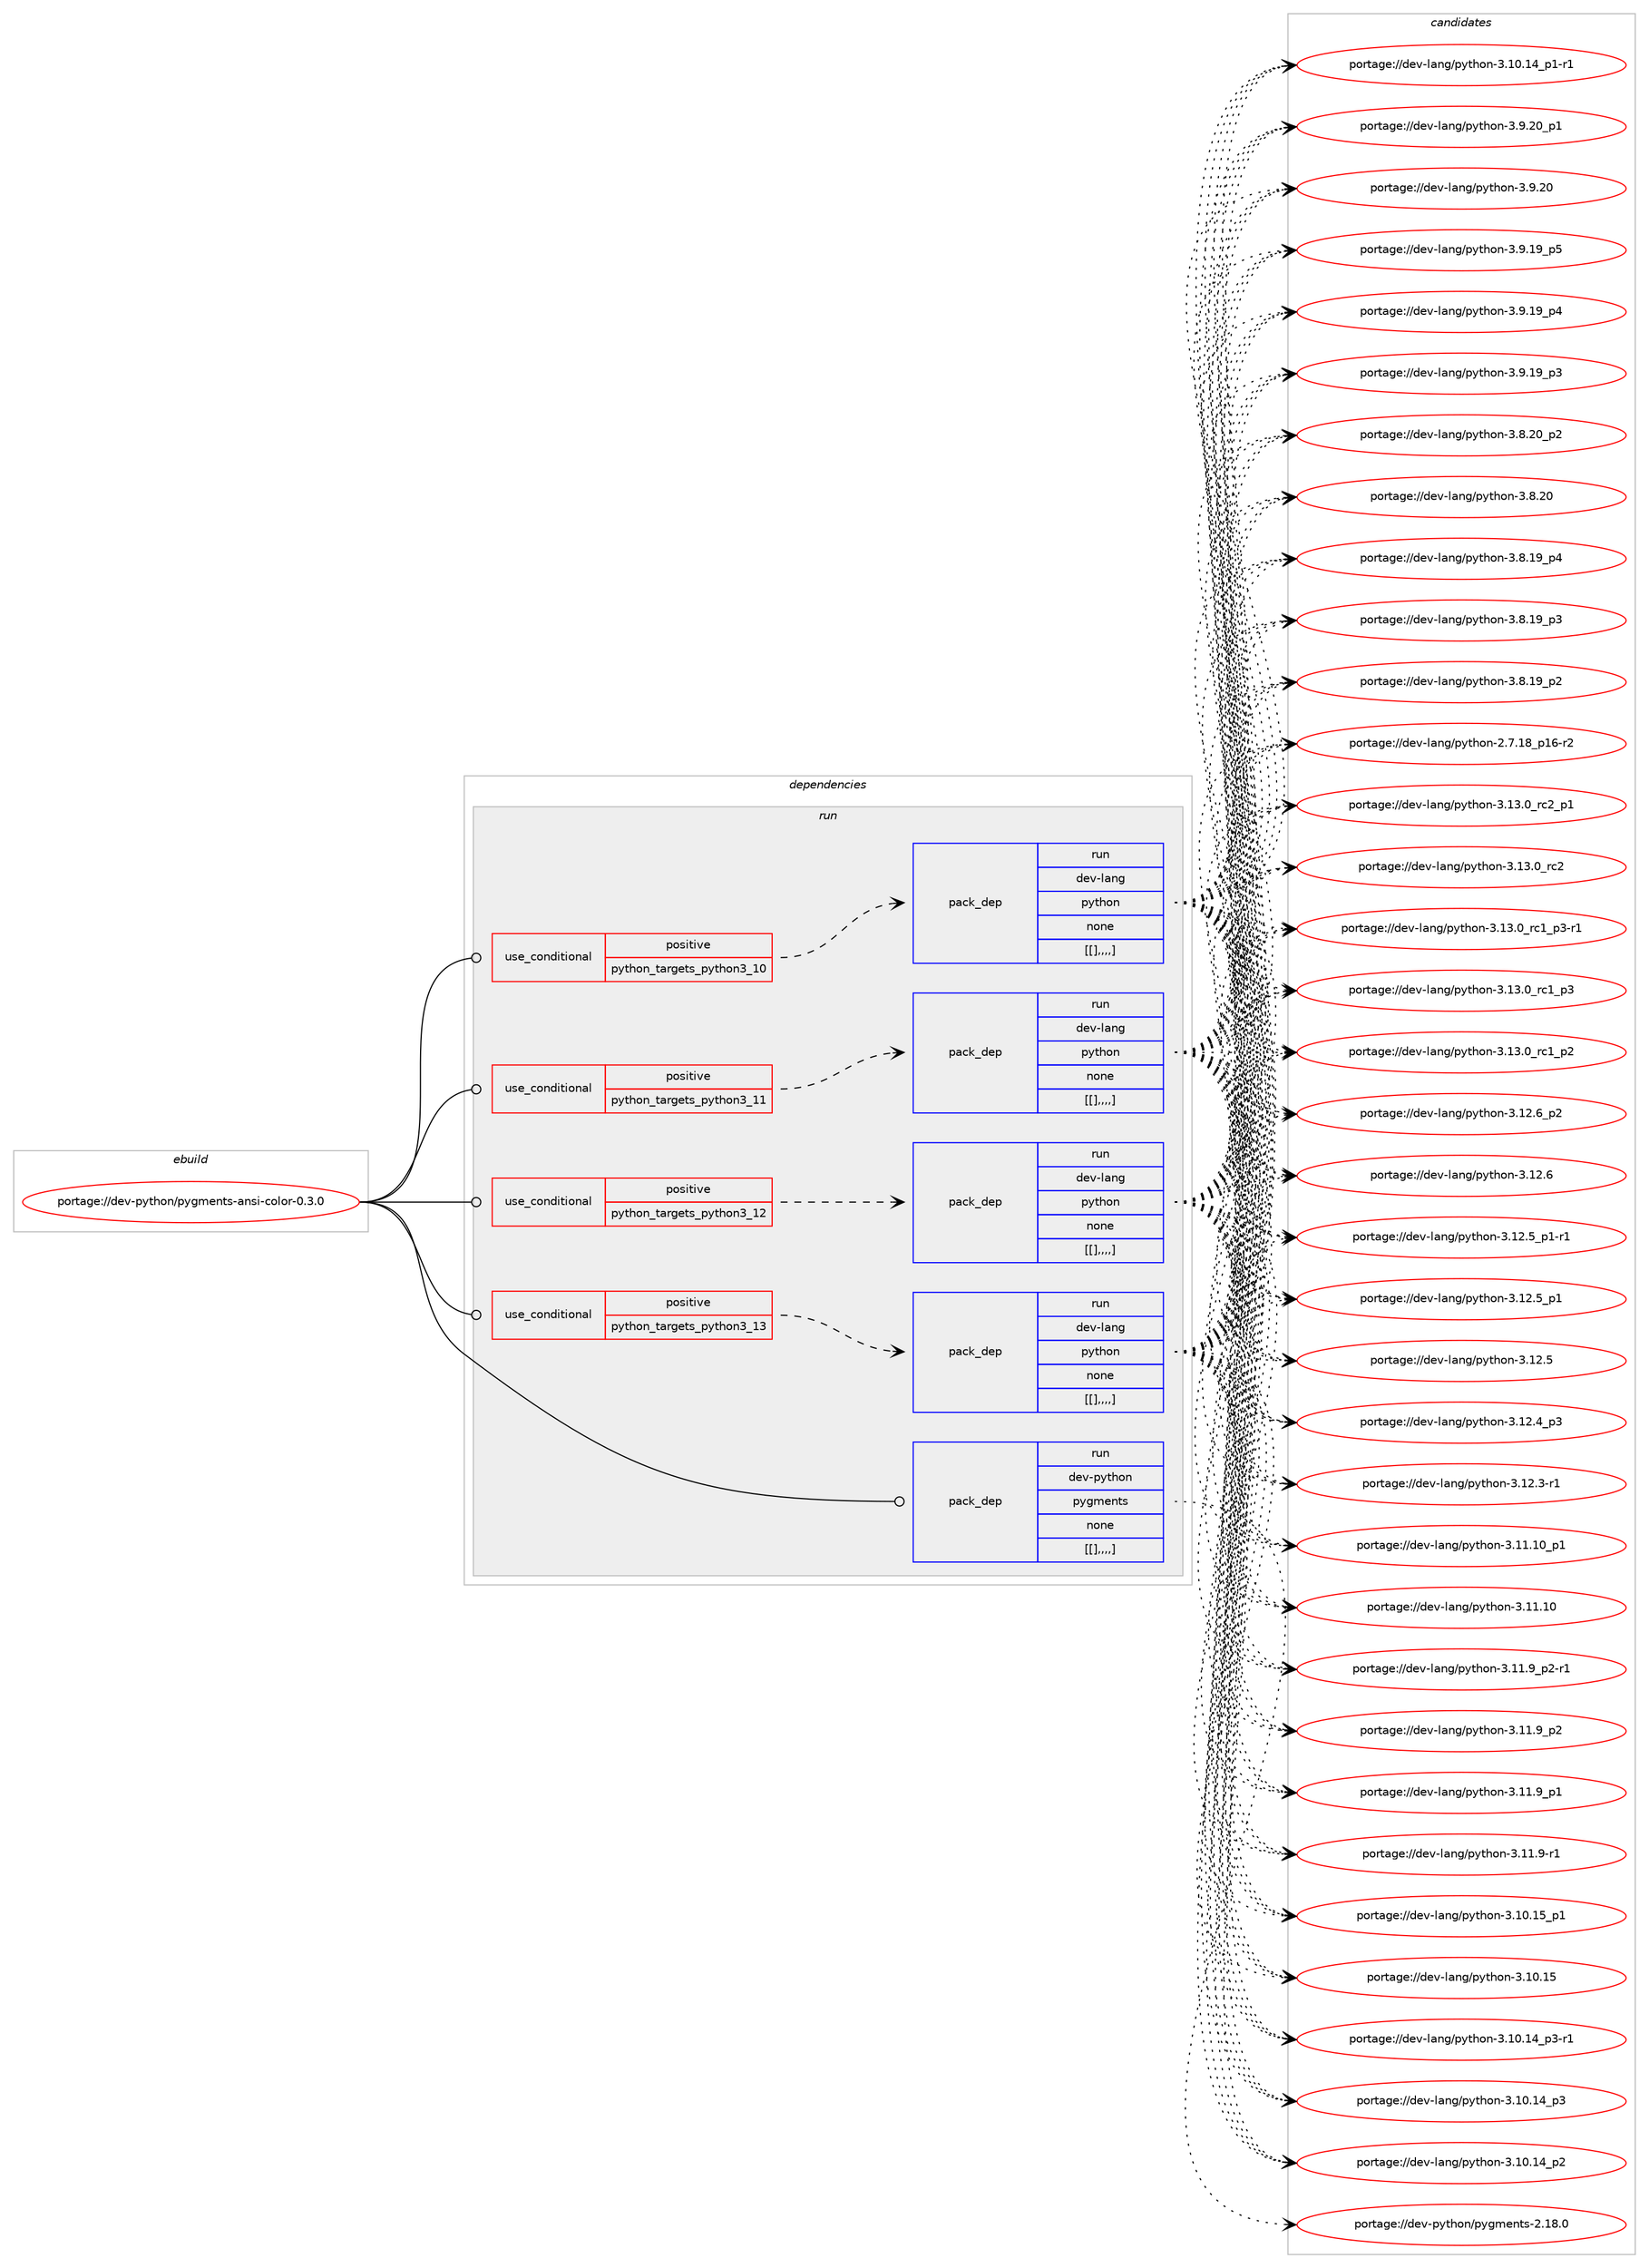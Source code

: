 digraph prolog {

# *************
# Graph options
# *************

newrank=true;
concentrate=true;
compound=true;
graph [rankdir=LR,fontname=Helvetica,fontsize=10,ranksep=1.5];#, ranksep=2.5, nodesep=0.2];
edge  [arrowhead=vee];
node  [fontname=Helvetica,fontsize=10];

# **********
# The ebuild
# **********

subgraph cluster_leftcol {
color=gray;
label=<<i>ebuild</i>>;
id [label="portage://dev-python/pygments-ansi-color-0.3.0", color=red, width=4, href="../dev-python/pygments-ansi-color-0.3.0.svg"];
}

# ****************
# The dependencies
# ****************

subgraph cluster_midcol {
color=gray;
label=<<i>dependencies</i>>;
subgraph cluster_compile {
fillcolor="#eeeeee";
style=filled;
label=<<i>compile</i>>;
}
subgraph cluster_compileandrun {
fillcolor="#eeeeee";
style=filled;
label=<<i>compile and run</i>>;
}
subgraph cluster_run {
fillcolor="#eeeeee";
style=filled;
label=<<i>run</i>>;
subgraph cond38429 {
dependency159273 [label=<<TABLE BORDER="0" CELLBORDER="1" CELLSPACING="0" CELLPADDING="4"><TR><TD ROWSPAN="3" CELLPADDING="10">use_conditional</TD></TR><TR><TD>positive</TD></TR><TR><TD>python_targets_python3_10</TD></TR></TABLE>>, shape=none, color=red];
subgraph pack119619 {
dependency159274 [label=<<TABLE BORDER="0" CELLBORDER="1" CELLSPACING="0" CELLPADDING="4" WIDTH="220"><TR><TD ROWSPAN="6" CELLPADDING="30">pack_dep</TD></TR><TR><TD WIDTH="110">run</TD></TR><TR><TD>dev-lang</TD></TR><TR><TD>python</TD></TR><TR><TD>none</TD></TR><TR><TD>[[],,,,]</TD></TR></TABLE>>, shape=none, color=blue];
}
dependency159273:e -> dependency159274:w [weight=20,style="dashed",arrowhead="vee"];
}
id:e -> dependency159273:w [weight=20,style="solid",arrowhead="odot"];
subgraph cond38430 {
dependency159275 [label=<<TABLE BORDER="0" CELLBORDER="1" CELLSPACING="0" CELLPADDING="4"><TR><TD ROWSPAN="3" CELLPADDING="10">use_conditional</TD></TR><TR><TD>positive</TD></TR><TR><TD>python_targets_python3_11</TD></TR></TABLE>>, shape=none, color=red];
subgraph pack119620 {
dependency159276 [label=<<TABLE BORDER="0" CELLBORDER="1" CELLSPACING="0" CELLPADDING="4" WIDTH="220"><TR><TD ROWSPAN="6" CELLPADDING="30">pack_dep</TD></TR><TR><TD WIDTH="110">run</TD></TR><TR><TD>dev-lang</TD></TR><TR><TD>python</TD></TR><TR><TD>none</TD></TR><TR><TD>[[],,,,]</TD></TR></TABLE>>, shape=none, color=blue];
}
dependency159275:e -> dependency159276:w [weight=20,style="dashed",arrowhead="vee"];
}
id:e -> dependency159275:w [weight=20,style="solid",arrowhead="odot"];
subgraph cond38431 {
dependency159277 [label=<<TABLE BORDER="0" CELLBORDER="1" CELLSPACING="0" CELLPADDING="4"><TR><TD ROWSPAN="3" CELLPADDING="10">use_conditional</TD></TR><TR><TD>positive</TD></TR><TR><TD>python_targets_python3_12</TD></TR></TABLE>>, shape=none, color=red];
subgraph pack119621 {
dependency159278 [label=<<TABLE BORDER="0" CELLBORDER="1" CELLSPACING="0" CELLPADDING="4" WIDTH="220"><TR><TD ROWSPAN="6" CELLPADDING="30">pack_dep</TD></TR><TR><TD WIDTH="110">run</TD></TR><TR><TD>dev-lang</TD></TR><TR><TD>python</TD></TR><TR><TD>none</TD></TR><TR><TD>[[],,,,]</TD></TR></TABLE>>, shape=none, color=blue];
}
dependency159277:e -> dependency159278:w [weight=20,style="dashed",arrowhead="vee"];
}
id:e -> dependency159277:w [weight=20,style="solid",arrowhead="odot"];
subgraph cond38432 {
dependency159279 [label=<<TABLE BORDER="0" CELLBORDER="1" CELLSPACING="0" CELLPADDING="4"><TR><TD ROWSPAN="3" CELLPADDING="10">use_conditional</TD></TR><TR><TD>positive</TD></TR><TR><TD>python_targets_python3_13</TD></TR></TABLE>>, shape=none, color=red];
subgraph pack119622 {
dependency159280 [label=<<TABLE BORDER="0" CELLBORDER="1" CELLSPACING="0" CELLPADDING="4" WIDTH="220"><TR><TD ROWSPAN="6" CELLPADDING="30">pack_dep</TD></TR><TR><TD WIDTH="110">run</TD></TR><TR><TD>dev-lang</TD></TR><TR><TD>python</TD></TR><TR><TD>none</TD></TR><TR><TD>[[],,,,]</TD></TR></TABLE>>, shape=none, color=blue];
}
dependency159279:e -> dependency159280:w [weight=20,style="dashed",arrowhead="vee"];
}
id:e -> dependency159279:w [weight=20,style="solid",arrowhead="odot"];
subgraph pack119623 {
dependency159281 [label=<<TABLE BORDER="0" CELLBORDER="1" CELLSPACING="0" CELLPADDING="4" WIDTH="220"><TR><TD ROWSPAN="6" CELLPADDING="30">pack_dep</TD></TR><TR><TD WIDTH="110">run</TD></TR><TR><TD>dev-python</TD></TR><TR><TD>pygments</TD></TR><TR><TD>none</TD></TR><TR><TD>[[],,,,]</TD></TR></TABLE>>, shape=none, color=blue];
}
id:e -> dependency159281:w [weight=20,style="solid",arrowhead="odot"];
}
}

# **************
# The candidates
# **************

subgraph cluster_choices {
rank=same;
color=gray;
label=<<i>candidates</i>>;

subgraph choice119619 {
color=black;
nodesep=1;
choice100101118451089711010347112121116104111110455146495146489511499509511249 [label="portage://dev-lang/python-3.13.0_rc2_p1", color=red, width=4,href="../dev-lang/python-3.13.0_rc2_p1.svg"];
choice10010111845108971101034711212111610411111045514649514648951149950 [label="portage://dev-lang/python-3.13.0_rc2", color=red, width=4,href="../dev-lang/python-3.13.0_rc2.svg"];
choice1001011184510897110103471121211161041111104551464951464895114994995112514511449 [label="portage://dev-lang/python-3.13.0_rc1_p3-r1", color=red, width=4,href="../dev-lang/python-3.13.0_rc1_p3-r1.svg"];
choice100101118451089711010347112121116104111110455146495146489511499499511251 [label="portage://dev-lang/python-3.13.0_rc1_p3", color=red, width=4,href="../dev-lang/python-3.13.0_rc1_p3.svg"];
choice100101118451089711010347112121116104111110455146495146489511499499511250 [label="portage://dev-lang/python-3.13.0_rc1_p2", color=red, width=4,href="../dev-lang/python-3.13.0_rc1_p2.svg"];
choice100101118451089711010347112121116104111110455146495046549511250 [label="portage://dev-lang/python-3.12.6_p2", color=red, width=4,href="../dev-lang/python-3.12.6_p2.svg"];
choice10010111845108971101034711212111610411111045514649504654 [label="portage://dev-lang/python-3.12.6", color=red, width=4,href="../dev-lang/python-3.12.6.svg"];
choice1001011184510897110103471121211161041111104551464950465395112494511449 [label="portage://dev-lang/python-3.12.5_p1-r1", color=red, width=4,href="../dev-lang/python-3.12.5_p1-r1.svg"];
choice100101118451089711010347112121116104111110455146495046539511249 [label="portage://dev-lang/python-3.12.5_p1", color=red, width=4,href="../dev-lang/python-3.12.5_p1.svg"];
choice10010111845108971101034711212111610411111045514649504653 [label="portage://dev-lang/python-3.12.5", color=red, width=4,href="../dev-lang/python-3.12.5.svg"];
choice100101118451089711010347112121116104111110455146495046529511251 [label="portage://dev-lang/python-3.12.4_p3", color=red, width=4,href="../dev-lang/python-3.12.4_p3.svg"];
choice100101118451089711010347112121116104111110455146495046514511449 [label="portage://dev-lang/python-3.12.3-r1", color=red, width=4,href="../dev-lang/python-3.12.3-r1.svg"];
choice10010111845108971101034711212111610411111045514649494649489511249 [label="portage://dev-lang/python-3.11.10_p1", color=red, width=4,href="../dev-lang/python-3.11.10_p1.svg"];
choice1001011184510897110103471121211161041111104551464949464948 [label="portage://dev-lang/python-3.11.10", color=red, width=4,href="../dev-lang/python-3.11.10.svg"];
choice1001011184510897110103471121211161041111104551464949465795112504511449 [label="portage://dev-lang/python-3.11.9_p2-r1", color=red, width=4,href="../dev-lang/python-3.11.9_p2-r1.svg"];
choice100101118451089711010347112121116104111110455146494946579511250 [label="portage://dev-lang/python-3.11.9_p2", color=red, width=4,href="../dev-lang/python-3.11.9_p2.svg"];
choice100101118451089711010347112121116104111110455146494946579511249 [label="portage://dev-lang/python-3.11.9_p1", color=red, width=4,href="../dev-lang/python-3.11.9_p1.svg"];
choice100101118451089711010347112121116104111110455146494946574511449 [label="portage://dev-lang/python-3.11.9-r1", color=red, width=4,href="../dev-lang/python-3.11.9-r1.svg"];
choice10010111845108971101034711212111610411111045514649484649539511249 [label="portage://dev-lang/python-3.10.15_p1", color=red, width=4,href="../dev-lang/python-3.10.15_p1.svg"];
choice1001011184510897110103471121211161041111104551464948464953 [label="portage://dev-lang/python-3.10.15", color=red, width=4,href="../dev-lang/python-3.10.15.svg"];
choice100101118451089711010347112121116104111110455146494846495295112514511449 [label="portage://dev-lang/python-3.10.14_p3-r1", color=red, width=4,href="../dev-lang/python-3.10.14_p3-r1.svg"];
choice10010111845108971101034711212111610411111045514649484649529511251 [label="portage://dev-lang/python-3.10.14_p3", color=red, width=4,href="../dev-lang/python-3.10.14_p3.svg"];
choice10010111845108971101034711212111610411111045514649484649529511250 [label="portage://dev-lang/python-3.10.14_p2", color=red, width=4,href="../dev-lang/python-3.10.14_p2.svg"];
choice100101118451089711010347112121116104111110455146494846495295112494511449 [label="portage://dev-lang/python-3.10.14_p1-r1", color=red, width=4,href="../dev-lang/python-3.10.14_p1-r1.svg"];
choice100101118451089711010347112121116104111110455146574650489511249 [label="portage://dev-lang/python-3.9.20_p1", color=red, width=4,href="../dev-lang/python-3.9.20_p1.svg"];
choice10010111845108971101034711212111610411111045514657465048 [label="portage://dev-lang/python-3.9.20", color=red, width=4,href="../dev-lang/python-3.9.20.svg"];
choice100101118451089711010347112121116104111110455146574649579511253 [label="portage://dev-lang/python-3.9.19_p5", color=red, width=4,href="../dev-lang/python-3.9.19_p5.svg"];
choice100101118451089711010347112121116104111110455146574649579511252 [label="portage://dev-lang/python-3.9.19_p4", color=red, width=4,href="../dev-lang/python-3.9.19_p4.svg"];
choice100101118451089711010347112121116104111110455146574649579511251 [label="portage://dev-lang/python-3.9.19_p3", color=red, width=4,href="../dev-lang/python-3.9.19_p3.svg"];
choice100101118451089711010347112121116104111110455146564650489511250 [label="portage://dev-lang/python-3.8.20_p2", color=red, width=4,href="../dev-lang/python-3.8.20_p2.svg"];
choice10010111845108971101034711212111610411111045514656465048 [label="portage://dev-lang/python-3.8.20", color=red, width=4,href="../dev-lang/python-3.8.20.svg"];
choice100101118451089711010347112121116104111110455146564649579511252 [label="portage://dev-lang/python-3.8.19_p4", color=red, width=4,href="../dev-lang/python-3.8.19_p4.svg"];
choice100101118451089711010347112121116104111110455146564649579511251 [label="portage://dev-lang/python-3.8.19_p3", color=red, width=4,href="../dev-lang/python-3.8.19_p3.svg"];
choice100101118451089711010347112121116104111110455146564649579511250 [label="portage://dev-lang/python-3.8.19_p2", color=red, width=4,href="../dev-lang/python-3.8.19_p2.svg"];
choice100101118451089711010347112121116104111110455046554649569511249544511450 [label="portage://dev-lang/python-2.7.18_p16-r2", color=red, width=4,href="../dev-lang/python-2.7.18_p16-r2.svg"];
dependency159274:e -> choice100101118451089711010347112121116104111110455146495146489511499509511249:w [style=dotted,weight="100"];
dependency159274:e -> choice10010111845108971101034711212111610411111045514649514648951149950:w [style=dotted,weight="100"];
dependency159274:e -> choice1001011184510897110103471121211161041111104551464951464895114994995112514511449:w [style=dotted,weight="100"];
dependency159274:e -> choice100101118451089711010347112121116104111110455146495146489511499499511251:w [style=dotted,weight="100"];
dependency159274:e -> choice100101118451089711010347112121116104111110455146495146489511499499511250:w [style=dotted,weight="100"];
dependency159274:e -> choice100101118451089711010347112121116104111110455146495046549511250:w [style=dotted,weight="100"];
dependency159274:e -> choice10010111845108971101034711212111610411111045514649504654:w [style=dotted,weight="100"];
dependency159274:e -> choice1001011184510897110103471121211161041111104551464950465395112494511449:w [style=dotted,weight="100"];
dependency159274:e -> choice100101118451089711010347112121116104111110455146495046539511249:w [style=dotted,weight="100"];
dependency159274:e -> choice10010111845108971101034711212111610411111045514649504653:w [style=dotted,weight="100"];
dependency159274:e -> choice100101118451089711010347112121116104111110455146495046529511251:w [style=dotted,weight="100"];
dependency159274:e -> choice100101118451089711010347112121116104111110455146495046514511449:w [style=dotted,weight="100"];
dependency159274:e -> choice10010111845108971101034711212111610411111045514649494649489511249:w [style=dotted,weight="100"];
dependency159274:e -> choice1001011184510897110103471121211161041111104551464949464948:w [style=dotted,weight="100"];
dependency159274:e -> choice1001011184510897110103471121211161041111104551464949465795112504511449:w [style=dotted,weight="100"];
dependency159274:e -> choice100101118451089711010347112121116104111110455146494946579511250:w [style=dotted,weight="100"];
dependency159274:e -> choice100101118451089711010347112121116104111110455146494946579511249:w [style=dotted,weight="100"];
dependency159274:e -> choice100101118451089711010347112121116104111110455146494946574511449:w [style=dotted,weight="100"];
dependency159274:e -> choice10010111845108971101034711212111610411111045514649484649539511249:w [style=dotted,weight="100"];
dependency159274:e -> choice1001011184510897110103471121211161041111104551464948464953:w [style=dotted,weight="100"];
dependency159274:e -> choice100101118451089711010347112121116104111110455146494846495295112514511449:w [style=dotted,weight="100"];
dependency159274:e -> choice10010111845108971101034711212111610411111045514649484649529511251:w [style=dotted,weight="100"];
dependency159274:e -> choice10010111845108971101034711212111610411111045514649484649529511250:w [style=dotted,weight="100"];
dependency159274:e -> choice100101118451089711010347112121116104111110455146494846495295112494511449:w [style=dotted,weight="100"];
dependency159274:e -> choice100101118451089711010347112121116104111110455146574650489511249:w [style=dotted,weight="100"];
dependency159274:e -> choice10010111845108971101034711212111610411111045514657465048:w [style=dotted,weight="100"];
dependency159274:e -> choice100101118451089711010347112121116104111110455146574649579511253:w [style=dotted,weight="100"];
dependency159274:e -> choice100101118451089711010347112121116104111110455146574649579511252:w [style=dotted,weight="100"];
dependency159274:e -> choice100101118451089711010347112121116104111110455146574649579511251:w [style=dotted,weight="100"];
dependency159274:e -> choice100101118451089711010347112121116104111110455146564650489511250:w [style=dotted,weight="100"];
dependency159274:e -> choice10010111845108971101034711212111610411111045514656465048:w [style=dotted,weight="100"];
dependency159274:e -> choice100101118451089711010347112121116104111110455146564649579511252:w [style=dotted,weight="100"];
dependency159274:e -> choice100101118451089711010347112121116104111110455146564649579511251:w [style=dotted,weight="100"];
dependency159274:e -> choice100101118451089711010347112121116104111110455146564649579511250:w [style=dotted,weight="100"];
dependency159274:e -> choice100101118451089711010347112121116104111110455046554649569511249544511450:w [style=dotted,weight="100"];
}
subgraph choice119620 {
color=black;
nodesep=1;
choice100101118451089711010347112121116104111110455146495146489511499509511249 [label="portage://dev-lang/python-3.13.0_rc2_p1", color=red, width=4,href="../dev-lang/python-3.13.0_rc2_p1.svg"];
choice10010111845108971101034711212111610411111045514649514648951149950 [label="portage://dev-lang/python-3.13.0_rc2", color=red, width=4,href="../dev-lang/python-3.13.0_rc2.svg"];
choice1001011184510897110103471121211161041111104551464951464895114994995112514511449 [label="portage://dev-lang/python-3.13.0_rc1_p3-r1", color=red, width=4,href="../dev-lang/python-3.13.0_rc1_p3-r1.svg"];
choice100101118451089711010347112121116104111110455146495146489511499499511251 [label="portage://dev-lang/python-3.13.0_rc1_p3", color=red, width=4,href="../dev-lang/python-3.13.0_rc1_p3.svg"];
choice100101118451089711010347112121116104111110455146495146489511499499511250 [label="portage://dev-lang/python-3.13.0_rc1_p2", color=red, width=4,href="../dev-lang/python-3.13.0_rc1_p2.svg"];
choice100101118451089711010347112121116104111110455146495046549511250 [label="portage://dev-lang/python-3.12.6_p2", color=red, width=4,href="../dev-lang/python-3.12.6_p2.svg"];
choice10010111845108971101034711212111610411111045514649504654 [label="portage://dev-lang/python-3.12.6", color=red, width=4,href="../dev-lang/python-3.12.6.svg"];
choice1001011184510897110103471121211161041111104551464950465395112494511449 [label="portage://dev-lang/python-3.12.5_p1-r1", color=red, width=4,href="../dev-lang/python-3.12.5_p1-r1.svg"];
choice100101118451089711010347112121116104111110455146495046539511249 [label="portage://dev-lang/python-3.12.5_p1", color=red, width=4,href="../dev-lang/python-3.12.5_p1.svg"];
choice10010111845108971101034711212111610411111045514649504653 [label="portage://dev-lang/python-3.12.5", color=red, width=4,href="../dev-lang/python-3.12.5.svg"];
choice100101118451089711010347112121116104111110455146495046529511251 [label="portage://dev-lang/python-3.12.4_p3", color=red, width=4,href="../dev-lang/python-3.12.4_p3.svg"];
choice100101118451089711010347112121116104111110455146495046514511449 [label="portage://dev-lang/python-3.12.3-r1", color=red, width=4,href="../dev-lang/python-3.12.3-r1.svg"];
choice10010111845108971101034711212111610411111045514649494649489511249 [label="portage://dev-lang/python-3.11.10_p1", color=red, width=4,href="../dev-lang/python-3.11.10_p1.svg"];
choice1001011184510897110103471121211161041111104551464949464948 [label="portage://dev-lang/python-3.11.10", color=red, width=4,href="../dev-lang/python-3.11.10.svg"];
choice1001011184510897110103471121211161041111104551464949465795112504511449 [label="portage://dev-lang/python-3.11.9_p2-r1", color=red, width=4,href="../dev-lang/python-3.11.9_p2-r1.svg"];
choice100101118451089711010347112121116104111110455146494946579511250 [label="portage://dev-lang/python-3.11.9_p2", color=red, width=4,href="../dev-lang/python-3.11.9_p2.svg"];
choice100101118451089711010347112121116104111110455146494946579511249 [label="portage://dev-lang/python-3.11.9_p1", color=red, width=4,href="../dev-lang/python-3.11.9_p1.svg"];
choice100101118451089711010347112121116104111110455146494946574511449 [label="portage://dev-lang/python-3.11.9-r1", color=red, width=4,href="../dev-lang/python-3.11.9-r1.svg"];
choice10010111845108971101034711212111610411111045514649484649539511249 [label="portage://dev-lang/python-3.10.15_p1", color=red, width=4,href="../dev-lang/python-3.10.15_p1.svg"];
choice1001011184510897110103471121211161041111104551464948464953 [label="portage://dev-lang/python-3.10.15", color=red, width=4,href="../dev-lang/python-3.10.15.svg"];
choice100101118451089711010347112121116104111110455146494846495295112514511449 [label="portage://dev-lang/python-3.10.14_p3-r1", color=red, width=4,href="../dev-lang/python-3.10.14_p3-r1.svg"];
choice10010111845108971101034711212111610411111045514649484649529511251 [label="portage://dev-lang/python-3.10.14_p3", color=red, width=4,href="../dev-lang/python-3.10.14_p3.svg"];
choice10010111845108971101034711212111610411111045514649484649529511250 [label="portage://dev-lang/python-3.10.14_p2", color=red, width=4,href="../dev-lang/python-3.10.14_p2.svg"];
choice100101118451089711010347112121116104111110455146494846495295112494511449 [label="portage://dev-lang/python-3.10.14_p1-r1", color=red, width=4,href="../dev-lang/python-3.10.14_p1-r1.svg"];
choice100101118451089711010347112121116104111110455146574650489511249 [label="portage://dev-lang/python-3.9.20_p1", color=red, width=4,href="../dev-lang/python-3.9.20_p1.svg"];
choice10010111845108971101034711212111610411111045514657465048 [label="portage://dev-lang/python-3.9.20", color=red, width=4,href="../dev-lang/python-3.9.20.svg"];
choice100101118451089711010347112121116104111110455146574649579511253 [label="portage://dev-lang/python-3.9.19_p5", color=red, width=4,href="../dev-lang/python-3.9.19_p5.svg"];
choice100101118451089711010347112121116104111110455146574649579511252 [label="portage://dev-lang/python-3.9.19_p4", color=red, width=4,href="../dev-lang/python-3.9.19_p4.svg"];
choice100101118451089711010347112121116104111110455146574649579511251 [label="portage://dev-lang/python-3.9.19_p3", color=red, width=4,href="../dev-lang/python-3.9.19_p3.svg"];
choice100101118451089711010347112121116104111110455146564650489511250 [label="portage://dev-lang/python-3.8.20_p2", color=red, width=4,href="../dev-lang/python-3.8.20_p2.svg"];
choice10010111845108971101034711212111610411111045514656465048 [label="portage://dev-lang/python-3.8.20", color=red, width=4,href="../dev-lang/python-3.8.20.svg"];
choice100101118451089711010347112121116104111110455146564649579511252 [label="portage://dev-lang/python-3.8.19_p4", color=red, width=4,href="../dev-lang/python-3.8.19_p4.svg"];
choice100101118451089711010347112121116104111110455146564649579511251 [label="portage://dev-lang/python-3.8.19_p3", color=red, width=4,href="../dev-lang/python-3.8.19_p3.svg"];
choice100101118451089711010347112121116104111110455146564649579511250 [label="portage://dev-lang/python-3.8.19_p2", color=red, width=4,href="../dev-lang/python-3.8.19_p2.svg"];
choice100101118451089711010347112121116104111110455046554649569511249544511450 [label="portage://dev-lang/python-2.7.18_p16-r2", color=red, width=4,href="../dev-lang/python-2.7.18_p16-r2.svg"];
dependency159276:e -> choice100101118451089711010347112121116104111110455146495146489511499509511249:w [style=dotted,weight="100"];
dependency159276:e -> choice10010111845108971101034711212111610411111045514649514648951149950:w [style=dotted,weight="100"];
dependency159276:e -> choice1001011184510897110103471121211161041111104551464951464895114994995112514511449:w [style=dotted,weight="100"];
dependency159276:e -> choice100101118451089711010347112121116104111110455146495146489511499499511251:w [style=dotted,weight="100"];
dependency159276:e -> choice100101118451089711010347112121116104111110455146495146489511499499511250:w [style=dotted,weight="100"];
dependency159276:e -> choice100101118451089711010347112121116104111110455146495046549511250:w [style=dotted,weight="100"];
dependency159276:e -> choice10010111845108971101034711212111610411111045514649504654:w [style=dotted,weight="100"];
dependency159276:e -> choice1001011184510897110103471121211161041111104551464950465395112494511449:w [style=dotted,weight="100"];
dependency159276:e -> choice100101118451089711010347112121116104111110455146495046539511249:w [style=dotted,weight="100"];
dependency159276:e -> choice10010111845108971101034711212111610411111045514649504653:w [style=dotted,weight="100"];
dependency159276:e -> choice100101118451089711010347112121116104111110455146495046529511251:w [style=dotted,weight="100"];
dependency159276:e -> choice100101118451089711010347112121116104111110455146495046514511449:w [style=dotted,weight="100"];
dependency159276:e -> choice10010111845108971101034711212111610411111045514649494649489511249:w [style=dotted,weight="100"];
dependency159276:e -> choice1001011184510897110103471121211161041111104551464949464948:w [style=dotted,weight="100"];
dependency159276:e -> choice1001011184510897110103471121211161041111104551464949465795112504511449:w [style=dotted,weight="100"];
dependency159276:e -> choice100101118451089711010347112121116104111110455146494946579511250:w [style=dotted,weight="100"];
dependency159276:e -> choice100101118451089711010347112121116104111110455146494946579511249:w [style=dotted,weight="100"];
dependency159276:e -> choice100101118451089711010347112121116104111110455146494946574511449:w [style=dotted,weight="100"];
dependency159276:e -> choice10010111845108971101034711212111610411111045514649484649539511249:w [style=dotted,weight="100"];
dependency159276:e -> choice1001011184510897110103471121211161041111104551464948464953:w [style=dotted,weight="100"];
dependency159276:e -> choice100101118451089711010347112121116104111110455146494846495295112514511449:w [style=dotted,weight="100"];
dependency159276:e -> choice10010111845108971101034711212111610411111045514649484649529511251:w [style=dotted,weight="100"];
dependency159276:e -> choice10010111845108971101034711212111610411111045514649484649529511250:w [style=dotted,weight="100"];
dependency159276:e -> choice100101118451089711010347112121116104111110455146494846495295112494511449:w [style=dotted,weight="100"];
dependency159276:e -> choice100101118451089711010347112121116104111110455146574650489511249:w [style=dotted,weight="100"];
dependency159276:e -> choice10010111845108971101034711212111610411111045514657465048:w [style=dotted,weight="100"];
dependency159276:e -> choice100101118451089711010347112121116104111110455146574649579511253:w [style=dotted,weight="100"];
dependency159276:e -> choice100101118451089711010347112121116104111110455146574649579511252:w [style=dotted,weight="100"];
dependency159276:e -> choice100101118451089711010347112121116104111110455146574649579511251:w [style=dotted,weight="100"];
dependency159276:e -> choice100101118451089711010347112121116104111110455146564650489511250:w [style=dotted,weight="100"];
dependency159276:e -> choice10010111845108971101034711212111610411111045514656465048:w [style=dotted,weight="100"];
dependency159276:e -> choice100101118451089711010347112121116104111110455146564649579511252:w [style=dotted,weight="100"];
dependency159276:e -> choice100101118451089711010347112121116104111110455146564649579511251:w [style=dotted,weight="100"];
dependency159276:e -> choice100101118451089711010347112121116104111110455146564649579511250:w [style=dotted,weight="100"];
dependency159276:e -> choice100101118451089711010347112121116104111110455046554649569511249544511450:w [style=dotted,weight="100"];
}
subgraph choice119621 {
color=black;
nodesep=1;
choice100101118451089711010347112121116104111110455146495146489511499509511249 [label="portage://dev-lang/python-3.13.0_rc2_p1", color=red, width=4,href="../dev-lang/python-3.13.0_rc2_p1.svg"];
choice10010111845108971101034711212111610411111045514649514648951149950 [label="portage://dev-lang/python-3.13.0_rc2", color=red, width=4,href="../dev-lang/python-3.13.0_rc2.svg"];
choice1001011184510897110103471121211161041111104551464951464895114994995112514511449 [label="portage://dev-lang/python-3.13.0_rc1_p3-r1", color=red, width=4,href="../dev-lang/python-3.13.0_rc1_p3-r1.svg"];
choice100101118451089711010347112121116104111110455146495146489511499499511251 [label="portage://dev-lang/python-3.13.0_rc1_p3", color=red, width=4,href="../dev-lang/python-3.13.0_rc1_p3.svg"];
choice100101118451089711010347112121116104111110455146495146489511499499511250 [label="portage://dev-lang/python-3.13.0_rc1_p2", color=red, width=4,href="../dev-lang/python-3.13.0_rc1_p2.svg"];
choice100101118451089711010347112121116104111110455146495046549511250 [label="portage://dev-lang/python-3.12.6_p2", color=red, width=4,href="../dev-lang/python-3.12.6_p2.svg"];
choice10010111845108971101034711212111610411111045514649504654 [label="portage://dev-lang/python-3.12.6", color=red, width=4,href="../dev-lang/python-3.12.6.svg"];
choice1001011184510897110103471121211161041111104551464950465395112494511449 [label="portage://dev-lang/python-3.12.5_p1-r1", color=red, width=4,href="../dev-lang/python-3.12.5_p1-r1.svg"];
choice100101118451089711010347112121116104111110455146495046539511249 [label="portage://dev-lang/python-3.12.5_p1", color=red, width=4,href="../dev-lang/python-3.12.5_p1.svg"];
choice10010111845108971101034711212111610411111045514649504653 [label="portage://dev-lang/python-3.12.5", color=red, width=4,href="../dev-lang/python-3.12.5.svg"];
choice100101118451089711010347112121116104111110455146495046529511251 [label="portage://dev-lang/python-3.12.4_p3", color=red, width=4,href="../dev-lang/python-3.12.4_p3.svg"];
choice100101118451089711010347112121116104111110455146495046514511449 [label="portage://dev-lang/python-3.12.3-r1", color=red, width=4,href="../dev-lang/python-3.12.3-r1.svg"];
choice10010111845108971101034711212111610411111045514649494649489511249 [label="portage://dev-lang/python-3.11.10_p1", color=red, width=4,href="../dev-lang/python-3.11.10_p1.svg"];
choice1001011184510897110103471121211161041111104551464949464948 [label="portage://dev-lang/python-3.11.10", color=red, width=4,href="../dev-lang/python-3.11.10.svg"];
choice1001011184510897110103471121211161041111104551464949465795112504511449 [label="portage://dev-lang/python-3.11.9_p2-r1", color=red, width=4,href="../dev-lang/python-3.11.9_p2-r1.svg"];
choice100101118451089711010347112121116104111110455146494946579511250 [label="portage://dev-lang/python-3.11.9_p2", color=red, width=4,href="../dev-lang/python-3.11.9_p2.svg"];
choice100101118451089711010347112121116104111110455146494946579511249 [label="portage://dev-lang/python-3.11.9_p1", color=red, width=4,href="../dev-lang/python-3.11.9_p1.svg"];
choice100101118451089711010347112121116104111110455146494946574511449 [label="portage://dev-lang/python-3.11.9-r1", color=red, width=4,href="../dev-lang/python-3.11.9-r1.svg"];
choice10010111845108971101034711212111610411111045514649484649539511249 [label="portage://dev-lang/python-3.10.15_p1", color=red, width=4,href="../dev-lang/python-3.10.15_p1.svg"];
choice1001011184510897110103471121211161041111104551464948464953 [label="portage://dev-lang/python-3.10.15", color=red, width=4,href="../dev-lang/python-3.10.15.svg"];
choice100101118451089711010347112121116104111110455146494846495295112514511449 [label="portage://dev-lang/python-3.10.14_p3-r1", color=red, width=4,href="../dev-lang/python-3.10.14_p3-r1.svg"];
choice10010111845108971101034711212111610411111045514649484649529511251 [label="portage://dev-lang/python-3.10.14_p3", color=red, width=4,href="../dev-lang/python-3.10.14_p3.svg"];
choice10010111845108971101034711212111610411111045514649484649529511250 [label="portage://dev-lang/python-3.10.14_p2", color=red, width=4,href="../dev-lang/python-3.10.14_p2.svg"];
choice100101118451089711010347112121116104111110455146494846495295112494511449 [label="portage://dev-lang/python-3.10.14_p1-r1", color=red, width=4,href="../dev-lang/python-3.10.14_p1-r1.svg"];
choice100101118451089711010347112121116104111110455146574650489511249 [label="portage://dev-lang/python-3.9.20_p1", color=red, width=4,href="../dev-lang/python-3.9.20_p1.svg"];
choice10010111845108971101034711212111610411111045514657465048 [label="portage://dev-lang/python-3.9.20", color=red, width=4,href="../dev-lang/python-3.9.20.svg"];
choice100101118451089711010347112121116104111110455146574649579511253 [label="portage://dev-lang/python-3.9.19_p5", color=red, width=4,href="../dev-lang/python-3.9.19_p5.svg"];
choice100101118451089711010347112121116104111110455146574649579511252 [label="portage://dev-lang/python-3.9.19_p4", color=red, width=4,href="../dev-lang/python-3.9.19_p4.svg"];
choice100101118451089711010347112121116104111110455146574649579511251 [label="portage://dev-lang/python-3.9.19_p3", color=red, width=4,href="../dev-lang/python-3.9.19_p3.svg"];
choice100101118451089711010347112121116104111110455146564650489511250 [label="portage://dev-lang/python-3.8.20_p2", color=red, width=4,href="../dev-lang/python-3.8.20_p2.svg"];
choice10010111845108971101034711212111610411111045514656465048 [label="portage://dev-lang/python-3.8.20", color=red, width=4,href="../dev-lang/python-3.8.20.svg"];
choice100101118451089711010347112121116104111110455146564649579511252 [label="portage://dev-lang/python-3.8.19_p4", color=red, width=4,href="../dev-lang/python-3.8.19_p4.svg"];
choice100101118451089711010347112121116104111110455146564649579511251 [label="portage://dev-lang/python-3.8.19_p3", color=red, width=4,href="../dev-lang/python-3.8.19_p3.svg"];
choice100101118451089711010347112121116104111110455146564649579511250 [label="portage://dev-lang/python-3.8.19_p2", color=red, width=4,href="../dev-lang/python-3.8.19_p2.svg"];
choice100101118451089711010347112121116104111110455046554649569511249544511450 [label="portage://dev-lang/python-2.7.18_p16-r2", color=red, width=4,href="../dev-lang/python-2.7.18_p16-r2.svg"];
dependency159278:e -> choice100101118451089711010347112121116104111110455146495146489511499509511249:w [style=dotted,weight="100"];
dependency159278:e -> choice10010111845108971101034711212111610411111045514649514648951149950:w [style=dotted,weight="100"];
dependency159278:e -> choice1001011184510897110103471121211161041111104551464951464895114994995112514511449:w [style=dotted,weight="100"];
dependency159278:e -> choice100101118451089711010347112121116104111110455146495146489511499499511251:w [style=dotted,weight="100"];
dependency159278:e -> choice100101118451089711010347112121116104111110455146495146489511499499511250:w [style=dotted,weight="100"];
dependency159278:e -> choice100101118451089711010347112121116104111110455146495046549511250:w [style=dotted,weight="100"];
dependency159278:e -> choice10010111845108971101034711212111610411111045514649504654:w [style=dotted,weight="100"];
dependency159278:e -> choice1001011184510897110103471121211161041111104551464950465395112494511449:w [style=dotted,weight="100"];
dependency159278:e -> choice100101118451089711010347112121116104111110455146495046539511249:w [style=dotted,weight="100"];
dependency159278:e -> choice10010111845108971101034711212111610411111045514649504653:w [style=dotted,weight="100"];
dependency159278:e -> choice100101118451089711010347112121116104111110455146495046529511251:w [style=dotted,weight="100"];
dependency159278:e -> choice100101118451089711010347112121116104111110455146495046514511449:w [style=dotted,weight="100"];
dependency159278:e -> choice10010111845108971101034711212111610411111045514649494649489511249:w [style=dotted,weight="100"];
dependency159278:e -> choice1001011184510897110103471121211161041111104551464949464948:w [style=dotted,weight="100"];
dependency159278:e -> choice1001011184510897110103471121211161041111104551464949465795112504511449:w [style=dotted,weight="100"];
dependency159278:e -> choice100101118451089711010347112121116104111110455146494946579511250:w [style=dotted,weight="100"];
dependency159278:e -> choice100101118451089711010347112121116104111110455146494946579511249:w [style=dotted,weight="100"];
dependency159278:e -> choice100101118451089711010347112121116104111110455146494946574511449:w [style=dotted,weight="100"];
dependency159278:e -> choice10010111845108971101034711212111610411111045514649484649539511249:w [style=dotted,weight="100"];
dependency159278:e -> choice1001011184510897110103471121211161041111104551464948464953:w [style=dotted,weight="100"];
dependency159278:e -> choice100101118451089711010347112121116104111110455146494846495295112514511449:w [style=dotted,weight="100"];
dependency159278:e -> choice10010111845108971101034711212111610411111045514649484649529511251:w [style=dotted,weight="100"];
dependency159278:e -> choice10010111845108971101034711212111610411111045514649484649529511250:w [style=dotted,weight="100"];
dependency159278:e -> choice100101118451089711010347112121116104111110455146494846495295112494511449:w [style=dotted,weight="100"];
dependency159278:e -> choice100101118451089711010347112121116104111110455146574650489511249:w [style=dotted,weight="100"];
dependency159278:e -> choice10010111845108971101034711212111610411111045514657465048:w [style=dotted,weight="100"];
dependency159278:e -> choice100101118451089711010347112121116104111110455146574649579511253:w [style=dotted,weight="100"];
dependency159278:e -> choice100101118451089711010347112121116104111110455146574649579511252:w [style=dotted,weight="100"];
dependency159278:e -> choice100101118451089711010347112121116104111110455146574649579511251:w [style=dotted,weight="100"];
dependency159278:e -> choice100101118451089711010347112121116104111110455146564650489511250:w [style=dotted,weight="100"];
dependency159278:e -> choice10010111845108971101034711212111610411111045514656465048:w [style=dotted,weight="100"];
dependency159278:e -> choice100101118451089711010347112121116104111110455146564649579511252:w [style=dotted,weight="100"];
dependency159278:e -> choice100101118451089711010347112121116104111110455146564649579511251:w [style=dotted,weight="100"];
dependency159278:e -> choice100101118451089711010347112121116104111110455146564649579511250:w [style=dotted,weight="100"];
dependency159278:e -> choice100101118451089711010347112121116104111110455046554649569511249544511450:w [style=dotted,weight="100"];
}
subgraph choice119622 {
color=black;
nodesep=1;
choice100101118451089711010347112121116104111110455146495146489511499509511249 [label="portage://dev-lang/python-3.13.0_rc2_p1", color=red, width=4,href="../dev-lang/python-3.13.0_rc2_p1.svg"];
choice10010111845108971101034711212111610411111045514649514648951149950 [label="portage://dev-lang/python-3.13.0_rc2", color=red, width=4,href="../dev-lang/python-3.13.0_rc2.svg"];
choice1001011184510897110103471121211161041111104551464951464895114994995112514511449 [label="portage://dev-lang/python-3.13.0_rc1_p3-r1", color=red, width=4,href="../dev-lang/python-3.13.0_rc1_p3-r1.svg"];
choice100101118451089711010347112121116104111110455146495146489511499499511251 [label="portage://dev-lang/python-3.13.0_rc1_p3", color=red, width=4,href="../dev-lang/python-3.13.0_rc1_p3.svg"];
choice100101118451089711010347112121116104111110455146495146489511499499511250 [label="portage://dev-lang/python-3.13.0_rc1_p2", color=red, width=4,href="../dev-lang/python-3.13.0_rc1_p2.svg"];
choice100101118451089711010347112121116104111110455146495046549511250 [label="portage://dev-lang/python-3.12.6_p2", color=red, width=4,href="../dev-lang/python-3.12.6_p2.svg"];
choice10010111845108971101034711212111610411111045514649504654 [label="portage://dev-lang/python-3.12.6", color=red, width=4,href="../dev-lang/python-3.12.6.svg"];
choice1001011184510897110103471121211161041111104551464950465395112494511449 [label="portage://dev-lang/python-3.12.5_p1-r1", color=red, width=4,href="../dev-lang/python-3.12.5_p1-r1.svg"];
choice100101118451089711010347112121116104111110455146495046539511249 [label="portage://dev-lang/python-3.12.5_p1", color=red, width=4,href="../dev-lang/python-3.12.5_p1.svg"];
choice10010111845108971101034711212111610411111045514649504653 [label="portage://dev-lang/python-3.12.5", color=red, width=4,href="../dev-lang/python-3.12.5.svg"];
choice100101118451089711010347112121116104111110455146495046529511251 [label="portage://dev-lang/python-3.12.4_p3", color=red, width=4,href="../dev-lang/python-3.12.4_p3.svg"];
choice100101118451089711010347112121116104111110455146495046514511449 [label="portage://dev-lang/python-3.12.3-r1", color=red, width=4,href="../dev-lang/python-3.12.3-r1.svg"];
choice10010111845108971101034711212111610411111045514649494649489511249 [label="portage://dev-lang/python-3.11.10_p1", color=red, width=4,href="../dev-lang/python-3.11.10_p1.svg"];
choice1001011184510897110103471121211161041111104551464949464948 [label="portage://dev-lang/python-3.11.10", color=red, width=4,href="../dev-lang/python-3.11.10.svg"];
choice1001011184510897110103471121211161041111104551464949465795112504511449 [label="portage://dev-lang/python-3.11.9_p2-r1", color=red, width=4,href="../dev-lang/python-3.11.9_p2-r1.svg"];
choice100101118451089711010347112121116104111110455146494946579511250 [label="portage://dev-lang/python-3.11.9_p2", color=red, width=4,href="../dev-lang/python-3.11.9_p2.svg"];
choice100101118451089711010347112121116104111110455146494946579511249 [label="portage://dev-lang/python-3.11.9_p1", color=red, width=4,href="../dev-lang/python-3.11.9_p1.svg"];
choice100101118451089711010347112121116104111110455146494946574511449 [label="portage://dev-lang/python-3.11.9-r1", color=red, width=4,href="../dev-lang/python-3.11.9-r1.svg"];
choice10010111845108971101034711212111610411111045514649484649539511249 [label="portage://dev-lang/python-3.10.15_p1", color=red, width=4,href="../dev-lang/python-3.10.15_p1.svg"];
choice1001011184510897110103471121211161041111104551464948464953 [label="portage://dev-lang/python-3.10.15", color=red, width=4,href="../dev-lang/python-3.10.15.svg"];
choice100101118451089711010347112121116104111110455146494846495295112514511449 [label="portage://dev-lang/python-3.10.14_p3-r1", color=red, width=4,href="../dev-lang/python-3.10.14_p3-r1.svg"];
choice10010111845108971101034711212111610411111045514649484649529511251 [label="portage://dev-lang/python-3.10.14_p3", color=red, width=4,href="../dev-lang/python-3.10.14_p3.svg"];
choice10010111845108971101034711212111610411111045514649484649529511250 [label="portage://dev-lang/python-3.10.14_p2", color=red, width=4,href="../dev-lang/python-3.10.14_p2.svg"];
choice100101118451089711010347112121116104111110455146494846495295112494511449 [label="portage://dev-lang/python-3.10.14_p1-r1", color=red, width=4,href="../dev-lang/python-3.10.14_p1-r1.svg"];
choice100101118451089711010347112121116104111110455146574650489511249 [label="portage://dev-lang/python-3.9.20_p1", color=red, width=4,href="../dev-lang/python-3.9.20_p1.svg"];
choice10010111845108971101034711212111610411111045514657465048 [label="portage://dev-lang/python-3.9.20", color=red, width=4,href="../dev-lang/python-3.9.20.svg"];
choice100101118451089711010347112121116104111110455146574649579511253 [label="portage://dev-lang/python-3.9.19_p5", color=red, width=4,href="../dev-lang/python-3.9.19_p5.svg"];
choice100101118451089711010347112121116104111110455146574649579511252 [label="portage://dev-lang/python-3.9.19_p4", color=red, width=4,href="../dev-lang/python-3.9.19_p4.svg"];
choice100101118451089711010347112121116104111110455146574649579511251 [label="portage://dev-lang/python-3.9.19_p3", color=red, width=4,href="../dev-lang/python-3.9.19_p3.svg"];
choice100101118451089711010347112121116104111110455146564650489511250 [label="portage://dev-lang/python-3.8.20_p2", color=red, width=4,href="../dev-lang/python-3.8.20_p2.svg"];
choice10010111845108971101034711212111610411111045514656465048 [label="portage://dev-lang/python-3.8.20", color=red, width=4,href="../dev-lang/python-3.8.20.svg"];
choice100101118451089711010347112121116104111110455146564649579511252 [label="portage://dev-lang/python-3.8.19_p4", color=red, width=4,href="../dev-lang/python-3.8.19_p4.svg"];
choice100101118451089711010347112121116104111110455146564649579511251 [label="portage://dev-lang/python-3.8.19_p3", color=red, width=4,href="../dev-lang/python-3.8.19_p3.svg"];
choice100101118451089711010347112121116104111110455146564649579511250 [label="portage://dev-lang/python-3.8.19_p2", color=red, width=4,href="../dev-lang/python-3.8.19_p2.svg"];
choice100101118451089711010347112121116104111110455046554649569511249544511450 [label="portage://dev-lang/python-2.7.18_p16-r2", color=red, width=4,href="../dev-lang/python-2.7.18_p16-r2.svg"];
dependency159280:e -> choice100101118451089711010347112121116104111110455146495146489511499509511249:w [style=dotted,weight="100"];
dependency159280:e -> choice10010111845108971101034711212111610411111045514649514648951149950:w [style=dotted,weight="100"];
dependency159280:e -> choice1001011184510897110103471121211161041111104551464951464895114994995112514511449:w [style=dotted,weight="100"];
dependency159280:e -> choice100101118451089711010347112121116104111110455146495146489511499499511251:w [style=dotted,weight="100"];
dependency159280:e -> choice100101118451089711010347112121116104111110455146495146489511499499511250:w [style=dotted,weight="100"];
dependency159280:e -> choice100101118451089711010347112121116104111110455146495046549511250:w [style=dotted,weight="100"];
dependency159280:e -> choice10010111845108971101034711212111610411111045514649504654:w [style=dotted,weight="100"];
dependency159280:e -> choice1001011184510897110103471121211161041111104551464950465395112494511449:w [style=dotted,weight="100"];
dependency159280:e -> choice100101118451089711010347112121116104111110455146495046539511249:w [style=dotted,weight="100"];
dependency159280:e -> choice10010111845108971101034711212111610411111045514649504653:w [style=dotted,weight="100"];
dependency159280:e -> choice100101118451089711010347112121116104111110455146495046529511251:w [style=dotted,weight="100"];
dependency159280:e -> choice100101118451089711010347112121116104111110455146495046514511449:w [style=dotted,weight="100"];
dependency159280:e -> choice10010111845108971101034711212111610411111045514649494649489511249:w [style=dotted,weight="100"];
dependency159280:e -> choice1001011184510897110103471121211161041111104551464949464948:w [style=dotted,weight="100"];
dependency159280:e -> choice1001011184510897110103471121211161041111104551464949465795112504511449:w [style=dotted,weight="100"];
dependency159280:e -> choice100101118451089711010347112121116104111110455146494946579511250:w [style=dotted,weight="100"];
dependency159280:e -> choice100101118451089711010347112121116104111110455146494946579511249:w [style=dotted,weight="100"];
dependency159280:e -> choice100101118451089711010347112121116104111110455146494946574511449:w [style=dotted,weight="100"];
dependency159280:e -> choice10010111845108971101034711212111610411111045514649484649539511249:w [style=dotted,weight="100"];
dependency159280:e -> choice1001011184510897110103471121211161041111104551464948464953:w [style=dotted,weight="100"];
dependency159280:e -> choice100101118451089711010347112121116104111110455146494846495295112514511449:w [style=dotted,weight="100"];
dependency159280:e -> choice10010111845108971101034711212111610411111045514649484649529511251:w [style=dotted,weight="100"];
dependency159280:e -> choice10010111845108971101034711212111610411111045514649484649529511250:w [style=dotted,weight="100"];
dependency159280:e -> choice100101118451089711010347112121116104111110455146494846495295112494511449:w [style=dotted,weight="100"];
dependency159280:e -> choice100101118451089711010347112121116104111110455146574650489511249:w [style=dotted,weight="100"];
dependency159280:e -> choice10010111845108971101034711212111610411111045514657465048:w [style=dotted,weight="100"];
dependency159280:e -> choice100101118451089711010347112121116104111110455146574649579511253:w [style=dotted,weight="100"];
dependency159280:e -> choice100101118451089711010347112121116104111110455146574649579511252:w [style=dotted,weight="100"];
dependency159280:e -> choice100101118451089711010347112121116104111110455146574649579511251:w [style=dotted,weight="100"];
dependency159280:e -> choice100101118451089711010347112121116104111110455146564650489511250:w [style=dotted,weight="100"];
dependency159280:e -> choice10010111845108971101034711212111610411111045514656465048:w [style=dotted,weight="100"];
dependency159280:e -> choice100101118451089711010347112121116104111110455146564649579511252:w [style=dotted,weight="100"];
dependency159280:e -> choice100101118451089711010347112121116104111110455146564649579511251:w [style=dotted,weight="100"];
dependency159280:e -> choice100101118451089711010347112121116104111110455146564649579511250:w [style=dotted,weight="100"];
dependency159280:e -> choice100101118451089711010347112121116104111110455046554649569511249544511450:w [style=dotted,weight="100"];
}
subgraph choice119623 {
color=black;
nodesep=1;
choice100101118451121211161041111104711212110310910111011611545504649564648 [label="portage://dev-python/pygments-2.18.0", color=red, width=4,href="../dev-python/pygments-2.18.0.svg"];
dependency159281:e -> choice100101118451121211161041111104711212110310910111011611545504649564648:w [style=dotted,weight="100"];
}
}

}
